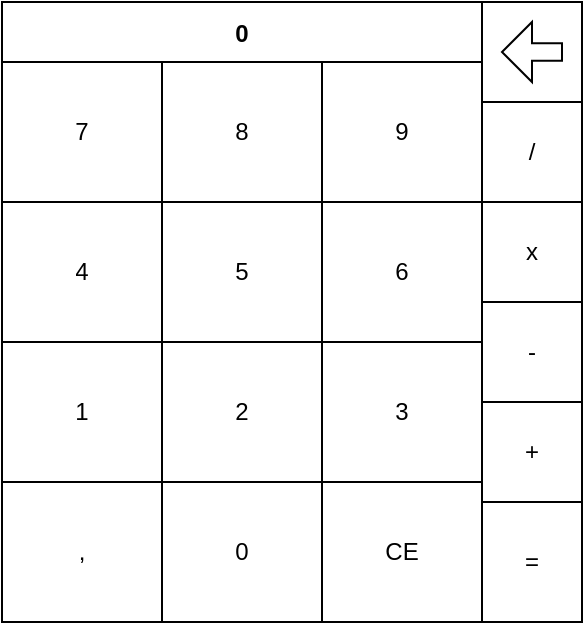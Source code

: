 <mxfile version="16.6.7" pages="4"><diagram id="vpZd1o3B_KWpDRZEnj7R" name="Mockup GUI"><mxGraphModel dx="1278" dy="495" grid="1" gridSize="10" guides="1" tooltips="1" connect="1" arrows="1" fold="1" page="1" pageScale="1" pageWidth="827" pageHeight="1169" math="0" shadow="0"><root><mxCell id="0"/><mxCell id="1" parent="0"/><mxCell id="5Meju4CLoJ-aSYpdMhC--3" value="0" style="shape=table;startSize=30;container=1;collapsible=0;childLayout=tableLayout;fontStyle=1;align=center;" vertex="1" parent="1"><mxGeometry x="80" y="80" width="240" height="310" as="geometry"/></mxCell><mxCell id="5Meju4CLoJ-aSYpdMhC--4" value="" style="shape=tableRow;horizontal=0;startSize=0;swimlaneHead=0;swimlaneBody=0;top=0;left=0;bottom=0;right=0;collapsible=0;dropTarget=0;fillColor=none;points=[[0,0.5],[1,0.5]];portConstraint=eastwest;" vertex="1" parent="5Meju4CLoJ-aSYpdMhC--3"><mxGeometry y="30" width="240" height="70" as="geometry"/></mxCell><mxCell id="5Meju4CLoJ-aSYpdMhC--5" value="7" style="shape=partialRectangle;html=1;whiteSpace=wrap;connectable=0;fillColor=none;top=0;left=0;bottom=0;right=0;overflow=hidden;" vertex="1" parent="5Meju4CLoJ-aSYpdMhC--4"><mxGeometry width="80" height="70" as="geometry"><mxRectangle width="80" height="70" as="alternateBounds"/></mxGeometry></mxCell><mxCell id="5Meju4CLoJ-aSYpdMhC--6" value="8" style="shape=partialRectangle;html=1;whiteSpace=wrap;connectable=0;fillColor=none;top=0;left=0;bottom=0;right=0;overflow=hidden;" vertex="1" parent="5Meju4CLoJ-aSYpdMhC--4"><mxGeometry x="80" width="80" height="70" as="geometry"><mxRectangle width="80" height="70" as="alternateBounds"/></mxGeometry></mxCell><mxCell id="5Meju4CLoJ-aSYpdMhC--7" value="9" style="shape=partialRectangle;html=1;whiteSpace=wrap;connectable=0;fillColor=none;top=0;left=0;bottom=0;right=0;overflow=hidden;" vertex="1" parent="5Meju4CLoJ-aSYpdMhC--4"><mxGeometry x="160" width="80" height="70" as="geometry"><mxRectangle width="80" height="70" as="alternateBounds"/></mxGeometry></mxCell><mxCell id="5Meju4CLoJ-aSYpdMhC--8" value="" style="shape=tableRow;horizontal=0;startSize=0;swimlaneHead=0;swimlaneBody=0;top=0;left=0;bottom=0;right=0;collapsible=0;dropTarget=0;fillColor=none;points=[[0,0.5],[1,0.5]];portConstraint=eastwest;" vertex="1" parent="5Meju4CLoJ-aSYpdMhC--3"><mxGeometry y="100" width="240" height="70" as="geometry"/></mxCell><mxCell id="5Meju4CLoJ-aSYpdMhC--9" value="4" style="shape=partialRectangle;html=1;whiteSpace=wrap;connectable=0;fillColor=none;top=0;left=0;bottom=0;right=0;overflow=hidden;" vertex="1" parent="5Meju4CLoJ-aSYpdMhC--8"><mxGeometry width="80" height="70" as="geometry"><mxRectangle width="80" height="70" as="alternateBounds"/></mxGeometry></mxCell><mxCell id="5Meju4CLoJ-aSYpdMhC--10" value="5" style="shape=partialRectangle;html=1;whiteSpace=wrap;connectable=0;fillColor=none;top=0;left=0;bottom=0;right=0;overflow=hidden;" vertex="1" parent="5Meju4CLoJ-aSYpdMhC--8"><mxGeometry x="80" width="80" height="70" as="geometry"><mxRectangle width="80" height="70" as="alternateBounds"/></mxGeometry></mxCell><mxCell id="5Meju4CLoJ-aSYpdMhC--11" value="6" style="shape=partialRectangle;html=1;whiteSpace=wrap;connectable=0;fillColor=none;top=0;left=0;bottom=0;right=0;overflow=hidden;" vertex="1" parent="5Meju4CLoJ-aSYpdMhC--8"><mxGeometry x="160" width="80" height="70" as="geometry"><mxRectangle width="80" height="70" as="alternateBounds"/></mxGeometry></mxCell><mxCell id="5Meju4CLoJ-aSYpdMhC--12" value="" style="shape=tableRow;horizontal=0;startSize=0;swimlaneHead=0;swimlaneBody=0;top=0;left=0;bottom=0;right=0;collapsible=0;dropTarget=0;fillColor=none;points=[[0,0.5],[1,0.5]];portConstraint=eastwest;" vertex="1" parent="5Meju4CLoJ-aSYpdMhC--3"><mxGeometry y="170" width="240" height="70" as="geometry"/></mxCell><mxCell id="5Meju4CLoJ-aSYpdMhC--13" value="1" style="shape=partialRectangle;html=1;whiteSpace=wrap;connectable=0;fillColor=none;top=0;left=0;bottom=0;right=0;overflow=hidden;" vertex="1" parent="5Meju4CLoJ-aSYpdMhC--12"><mxGeometry width="80" height="70" as="geometry"><mxRectangle width="80" height="70" as="alternateBounds"/></mxGeometry></mxCell><mxCell id="5Meju4CLoJ-aSYpdMhC--14" value="2" style="shape=partialRectangle;html=1;whiteSpace=wrap;connectable=0;fillColor=none;top=0;left=0;bottom=0;right=0;overflow=hidden;" vertex="1" parent="5Meju4CLoJ-aSYpdMhC--12"><mxGeometry x="80" width="80" height="70" as="geometry"><mxRectangle width="80" height="70" as="alternateBounds"/></mxGeometry></mxCell><mxCell id="5Meju4CLoJ-aSYpdMhC--15" value="3" style="shape=partialRectangle;html=1;whiteSpace=wrap;connectable=0;fillColor=none;top=0;left=0;bottom=0;right=0;overflow=hidden;" vertex="1" parent="5Meju4CLoJ-aSYpdMhC--12"><mxGeometry x="160" width="80" height="70" as="geometry"><mxRectangle width="80" height="70" as="alternateBounds"/></mxGeometry></mxCell><mxCell id="5Meju4CLoJ-aSYpdMhC--68" value="" style="shape=tableRow;horizontal=0;startSize=0;swimlaneHead=0;swimlaneBody=0;top=0;left=0;bottom=0;right=0;collapsible=0;dropTarget=0;fillColor=none;points=[[0,0.5],[1,0.5]];portConstraint=eastwest;" vertex="1" parent="5Meju4CLoJ-aSYpdMhC--3"><mxGeometry y="240" width="240" height="70" as="geometry"/></mxCell><mxCell id="5Meju4CLoJ-aSYpdMhC--69" value="," style="shape=partialRectangle;html=1;whiteSpace=wrap;connectable=0;fillColor=none;top=0;left=0;bottom=0;right=0;overflow=hidden;" vertex="1" parent="5Meju4CLoJ-aSYpdMhC--68"><mxGeometry width="80" height="70" as="geometry"><mxRectangle width="80" height="70" as="alternateBounds"/></mxGeometry></mxCell><mxCell id="5Meju4CLoJ-aSYpdMhC--70" value="0" style="shape=partialRectangle;html=1;whiteSpace=wrap;connectable=0;fillColor=none;top=0;left=0;bottom=0;right=0;overflow=hidden;" vertex="1" parent="5Meju4CLoJ-aSYpdMhC--68"><mxGeometry x="80" width="80" height="70" as="geometry"><mxRectangle width="80" height="70" as="alternateBounds"/></mxGeometry></mxCell><mxCell id="5Meju4CLoJ-aSYpdMhC--71" value="CE" style="shape=partialRectangle;html=1;whiteSpace=wrap;connectable=0;fillColor=none;top=0;left=0;bottom=0;right=0;overflow=hidden;" vertex="1" parent="5Meju4CLoJ-aSYpdMhC--68"><mxGeometry x="160" width="80" height="70" as="geometry"><mxRectangle width="80" height="70" as="alternateBounds"/></mxGeometry></mxCell><mxCell id="5Meju4CLoJ-aSYpdMhC--163" value="" style="whiteSpace=wrap;html=1;aspect=fixed;" vertex="1" parent="1"><mxGeometry x="320" y="80" width="50" height="50" as="geometry"/></mxCell><mxCell id="5Meju4CLoJ-aSYpdMhC--164" value="/" style="whiteSpace=wrap;html=1;aspect=fixed;" vertex="1" parent="1"><mxGeometry x="320" y="130" width="50" height="50" as="geometry"/></mxCell><mxCell id="5Meju4CLoJ-aSYpdMhC--166" value="x" style="whiteSpace=wrap;html=1;aspect=fixed;" vertex="1" parent="1"><mxGeometry x="320" y="180" width="50" height="50" as="geometry"/></mxCell><mxCell id="5Meju4CLoJ-aSYpdMhC--168" value="-" style="whiteSpace=wrap;html=1;aspect=fixed;" vertex="1" parent="1"><mxGeometry x="320" y="230" width="50" height="50" as="geometry"/></mxCell><mxCell id="5Meju4CLoJ-aSYpdMhC--169" value="+" style="whiteSpace=wrap;html=1;aspect=fixed;" vertex="1" parent="1"><mxGeometry x="320" y="280" width="50" height="50" as="geometry"/></mxCell><mxCell id="5Meju4CLoJ-aSYpdMhC--171" value="=" style="rounded=0;whiteSpace=wrap;html=1;" vertex="1" parent="1"><mxGeometry x="320" y="330" width="50" height="60" as="geometry"/></mxCell><mxCell id="5Meju4CLoJ-aSYpdMhC--173" value="" style="html=1;shadow=0;dashed=0;align=center;verticalAlign=middle;shape=mxgraph.arrows2.arrow;dy=0.71;dx=15;flipH=1;notch=0;" vertex="1" parent="1"><mxGeometry x="330" y="90" width="30" height="30" as="geometry"/></mxCell></root></mxGraphModel></diagram><diagram id="X_HWXZWYFYClvOMeYVw0" name="Mockup GUI2"><mxGraphModel dx="1278" dy="495" grid="1" gridSize="10" guides="1" tooltips="1" connect="1" arrows="1" fold="1" page="1" pageScale="1" pageWidth="827" pageHeight="1169" math="0" shadow="0"><root><mxCell id="3AlNE5ywQGJJehJkqVGt-0"/><mxCell id="3AlNE5ywQGJJehJkqVGt-1" parent="3AlNE5ywQGJJehJkqVGt-0"/><mxCell id="eASriFG5o6v05aZtcc1i-16" value="Window Title" style="strokeWidth=1;shadow=0;dashed=0;align=center;html=1;shape=mxgraph.mockup.containers.window;align=left;verticalAlign=top;spacingLeft=8;strokeColor2=#008cff;strokeColor3=#c4c4c4;fontColor=#666666;mainText=;fontSize=17;labelBackgroundColor=none;" vertex="1" parent="3AlNE5ywQGJJehJkqVGt-1"><mxGeometry x="140" y="70" width="550" height="380" as="geometry"/></mxCell><mxCell id="eASriFG5o6v05aZtcc1i-23" value="" style="strokeWidth=1;shadow=0;dashed=0;align=center;html=1;shape=mxgraph.mockup.rrect;rSize=10;fillColor=#ffffff;strokeColor=#666666;" vertex="1" parent="3AlNE5ywQGJJehJkqVGt-1"><mxGeometry x="165" y="300" width="500" height="50" as="geometry"/></mxCell><mxCell id="eASriFG5o6v05aZtcc1i-35" value="x" style="strokeColor=inherit;fillColor=inherit;gradientColor=inherit;strokeWidth=1;shadow=0;dashed=0;align=center;html=1;shape=mxgraph.mockup.rrect;rSize=0;fontSize=17;fontColor=#666666;fontStyle=1;resizeHeight=1;" vertex="1" parent="eASriFG5o6v05aZtcc1i-23"><mxGeometry x="100" width="100" height="50" as="geometry"/></mxCell><mxCell id="eASriFG5o6v05aZtcc1i-36" value="-" style="strokeColor=inherit;fillColor=inherit;gradientColor=inherit;strokeWidth=1;shadow=0;dashed=0;align=center;html=1;shape=mxgraph.mockup.rrect;rSize=0;fontSize=17;fontColor=#666666;fontStyle=1;resizeHeight=1;" vertex="1" parent="eASriFG5o6v05aZtcc1i-23"><mxGeometry x="199" width="100" height="50" as="geometry"/></mxCell><mxCell id="eASriFG5o6v05aZtcc1i-37" value="+" style="strokeColor=inherit;fillColor=inherit;gradientColor=inherit;strokeWidth=1;shadow=0;dashed=0;align=center;html=1;shape=mxgraph.mockup.rrect;rSize=0;fontSize=17;fontColor=#666666;fontStyle=1;resizeHeight=1;" vertex="1" parent="eASriFG5o6v05aZtcc1i-23"><mxGeometry x="295" width="100" height="50" as="geometry"/></mxCell><mxCell id="eASriFG5o6v05aZtcc1i-44" value="=" style="strokeColor=inherit;fillColor=inherit;gradientColor=inherit;strokeWidth=1;shadow=0;dashed=0;align=center;html=1;shape=mxgraph.mockup.rightButton;rSize=10;fontSize=17;fontColor=#666666;fontStyle=1;resizeHeight=1;" vertex="1" parent="eASriFG5o6v05aZtcc1i-23"><mxGeometry x="395" width="105" height="50" as="geometry"/></mxCell><mxCell id="eASriFG5o6v05aZtcc1i-51" value="/" style="strokeColor=inherit;fillColor=inherit;gradientColor=inherit;strokeWidth=1;shadow=0;dashed=0;align=center;html=1;shape=mxgraph.mockup.leftButton;rSize=10;fontSize=17;fontColor=#666666;fontStyle=1;resizeHeight=1;" vertex="1" parent="eASriFG5o6v05aZtcc1i-23"><mxGeometry width="100" height="50" as="geometry"/></mxCell><mxCell id="eASriFG5o6v05aZtcc1i-53" value="" style="strokeWidth=1;shadow=0;dashed=0;align=center;html=1;shape=mxgraph.mockup.rrect;rSize=10;fillColor=#ffffff;strokeColor=#666666;" vertex="1" parent="3AlNE5ywQGJJehJkqVGt-1"><mxGeometry x="308" y="370" width="200" height="50" as="geometry"/></mxCell><mxCell id="eASriFG5o6v05aZtcc1i-57" value="" style="strokeColor=inherit;fillColor=inherit;gradientColor=inherit;strokeWidth=1;shadow=0;dashed=0;align=center;html=1;shape=mxgraph.mockup.rightButton;rSize=10;fontSize=17;fontColor=#666666;fontStyle=1;resizeHeight=1;" vertex="1" parent="eASriFG5o6v05aZtcc1i-53"><mxGeometry x="100" width="100" height="50" as="geometry"/></mxCell><mxCell id="eASriFG5o6v05aZtcc1i-58" value="" style="strokeColor=inherit;fillColor=inherit;gradientColor=inherit;strokeWidth=1;shadow=0;dashed=0;align=center;html=1;shape=mxgraph.mockup.leftButton;rSize=10;fontSize=17;fontColor=#666666;fontStyle=1;resizeHeight=1;" vertex="1" parent="eASriFG5o6v05aZtcc1i-53"><mxGeometry width="100" height="50" as="geometry"/></mxCell><mxCell id="eASriFG5o6v05aZtcc1i-59" value="" style="html=1;shadow=0;dashed=0;align=center;verticalAlign=middle;shape=mxgraph.arrows2.arrow;dy=0.71;dx=15;flipH=1;notch=0;" vertex="1" parent="eASriFG5o6v05aZtcc1i-53"><mxGeometry x="35" y="10" width="30" height="30" as="geometry"/></mxCell><mxCell id="eASriFG5o6v05aZtcc1i-61" value="" style="strokeColor=#999999;verticalLabelPosition=bottom;shadow=0;dashed=0;verticalAlign=top;strokeWidth=2;html=1;shape=mxgraph.mockup.misc.trashcanIcon;" vertex="1" parent="eASriFG5o6v05aZtcc1i-53"><mxGeometry x="132.5" y="7.5" width="35" height="35" as="geometry"/></mxCell><mxCell id="eASriFG5o6v05aZtcc1i-60" value="&amp;nbsp;&amp;nbsp;&amp;nbsp;&amp;nbsp;&amp;nbsp;&amp;nbsp;&amp;nbsp;&amp;nbsp;&amp;nbsp;&amp;nbsp;&amp;nbsp;&amp;nbsp;&amp;nbsp;&amp;nbsp;&amp;nbsp;&amp;nbsp;&amp;nbsp;&amp;nbsp;&amp;nbsp;&amp;nbsp;&amp;nbsp;&amp;nbsp;&amp;nbsp;&amp;nbsp;&amp;nbsp;&amp;nbsp; 0" style="strokeWidth=1;shadow=0;dashed=0;align=center;html=1;shape=mxgraph.mockup.text.textBox;fontColor=#666666;align=left;fontSize=17;spacingLeft=4;spacingTop=-3;strokeColor=#666666;mainText=" vertex="1" parent="3AlNE5ywQGJJehJkqVGt-1"><mxGeometry x="420" y="140" width="150" height="30" as="geometry"/></mxCell><mxCell id="eASriFG5o6v05aZtcc1i-62" value="&amp;nbsp;&amp;nbsp;&amp;nbsp;&amp;nbsp;&amp;nbsp;&amp;nbsp;&amp;nbsp;&amp;nbsp;&amp;nbsp;&amp;nbsp;&amp;nbsp;&amp;nbsp;&amp;nbsp;&amp;nbsp;&amp;nbsp;&amp;nbsp;&amp;nbsp;&amp;nbsp;&amp;nbsp;&amp;nbsp;&amp;nbsp;&amp;nbsp;&amp;nbsp;&amp;nbsp;&amp;nbsp;&amp;nbsp; 0" style="strokeWidth=1;shadow=0;dashed=0;align=center;html=1;shape=mxgraph.mockup.text.textBox;fontColor=#666666;align=left;fontSize=17;spacingLeft=4;spacingTop=-3;strokeColor=#666666;mainText=" vertex="1" parent="3AlNE5ywQGJJehJkqVGt-1"><mxGeometry x="420" y="200" width="150" height="30" as="geometry"/></mxCell><mxCell id="eASriFG5o6v05aZtcc1i-63" value="Zahlen eingeben" style="text;spacingTop=-5;whiteSpace=wrap;html=1;align=left;fontSize=12;fontFamily=Helvetica;fillColor=none;strokeColor=none;" vertex="1" parent="3AlNE5ywQGJJehJkqVGt-1"><mxGeometry x="270" y="145" width="110" height="20" as="geometry"/></mxCell><mxCell id="eASriFG5o6v05aZtcc1i-64" value="Ergebnis" style="text;spacingTop=-5;whiteSpace=wrap;html=1;align=left;fontSize=12;fontFamily=Helvetica;fillColor=none;strokeColor=none;" vertex="1" parent="3AlNE5ywQGJJehJkqVGt-1"><mxGeometry x="270" y="205" width="110" height="20" as="geometry"/></mxCell></root></mxGraphModel></diagram><diagram id="es3rk128InJP8qNVihGL" name="UseCase"><mxGraphModel dx="1278" dy="495" grid="1" gridSize="10" guides="1" tooltips="1" connect="1" arrows="1" fold="1" page="1" pageScale="1" pageWidth="827" pageHeight="1169" math="0" shadow="0"><root><mxCell id="7Lpe6VTzTYpNk2_PrOOm-0"/><mxCell id="7Lpe6VTzTYpNk2_PrOOm-1" parent="7Lpe6VTzTYpNk2_PrOOm-0"/><mxCell id="7Lpe6VTzTYpNk2_PrOOm-3" value="Actor" style="shape=umlActor;verticalLabelPosition=bottom;verticalAlign=top;html=1;" vertex="1" parent="7Lpe6VTzTYpNk2_PrOOm-1"><mxGeometry x="10" y="180" width="70" height="160" as="geometry"/></mxCell><mxCell id="7Lpe6VTzTYpNk2_PrOOm-4" value="Taschenrechner" style="shape=umlFrame;whiteSpace=wrap;html=1;width=100;height=30;" vertex="1" parent="7Lpe6VTzTYpNk2_PrOOm-1"><mxGeometry x="90" y="40" width="550" height="440" as="geometry"/></mxCell><mxCell id="7Lpe6VTzTYpNk2_PrOOm-5" value="Zahlen und Rechenart eingeben und bestätigen " style="ellipse;whiteSpace=wrap;html=1;" vertex="1" parent="7Lpe6VTzTYpNk2_PrOOm-1"><mxGeometry x="150" y="140" width="140" height="70" as="geometry"/></mxCell><mxCell id="7Lpe6VTzTYpNk2_PrOOm-7" value="" style="endArrow=none;html=1;rounded=0;entryX=0;entryY=0.5;entryDx=0;entryDy=0;" edge="1" parent="7Lpe6VTzTYpNk2_PrOOm-1" target="7Lpe6VTzTYpNk2_PrOOm-5"><mxGeometry relative="1" as="geometry"><mxPoint x="90" y="260" as="sourcePoint"/><mxPoint x="240" y="270" as="targetPoint"/></mxGeometry></mxCell><mxCell id="7Lpe6VTzTYpNk2_PrOOm-12" value="Berechnung und Ergebnisausgabe" style="ellipse;whiteSpace=wrap;html=1;" vertex="1" parent="7Lpe6VTzTYpNk2_PrOOm-1"><mxGeometry x="390" y="140" width="140" height="70" as="geometry"/></mxCell><mxCell id="7Lpe6VTzTYpNk2_PrOOm-18" value="&amp;lt;&amp;lt;Include&amp;gt;&amp;gt;" style="endArrow=open;endSize=12;dashed=1;html=1;rounded=0;exitX=1;exitY=0.5;exitDx=0;exitDy=0;entryX=0;entryY=0.5;entryDx=0;entryDy=0;" edge="1" parent="7Lpe6VTzTYpNk2_PrOOm-1" source="7Lpe6VTzTYpNk2_PrOOm-5" target="7Lpe6VTzTYpNk2_PrOOm-12"><mxGeometry y="10" width="160" relative="1" as="geometry"><mxPoint x="130" y="174.5" as="sourcePoint"/><mxPoint x="290" y="174.5" as="targetPoint"/><Array as="points"/><mxPoint as="offset"/></mxGeometry></mxCell><mxCell id="7Lpe6VTzTYpNk2_PrOOm-19" value="Display leeren" style="ellipse;whiteSpace=wrap;html=1;" vertex="1" parent="7Lpe6VTzTYpNk2_PrOOm-1"><mxGeometry x="150" y="225" width="140" height="70" as="geometry"/></mxCell><mxCell id="7Lpe6VTzTYpNk2_PrOOm-20" value="" style="endArrow=none;html=1;rounded=0;entryX=0;entryY=0.5;entryDx=0;entryDy=0;exitX=0.002;exitY=0.502;exitDx=0;exitDy=0;exitPerimeter=0;" edge="1" parent="7Lpe6VTzTYpNk2_PrOOm-1" target="7Lpe6VTzTYpNk2_PrOOm-19" source="7Lpe6VTzTYpNk2_PrOOm-4"><mxGeometry relative="1" as="geometry"><mxPoint x="80" y="350" as="sourcePoint"/><mxPoint x="230" y="360" as="targetPoint"/></mxGeometry></mxCell><mxCell id="7Lpe6VTzTYpNk2_PrOOm-22" value="Rückschritt" style="ellipse;whiteSpace=wrap;html=1;" vertex="1" parent="7Lpe6VTzTYpNk2_PrOOm-1"><mxGeometry x="158.9" y="320" width="140" height="70" as="geometry"/></mxCell><mxCell id="7Lpe6VTzTYpNk2_PrOOm-23" value="" style="endArrow=none;html=1;rounded=0;entryX=0;entryY=0.5;entryDx=0;entryDy=0;exitX=0;exitY=0.509;exitDx=0;exitDy=0;exitPerimeter=0;" edge="1" parent="7Lpe6VTzTYpNk2_PrOOm-1" target="7Lpe6VTzTYpNk2_PrOOm-22" source="7Lpe6VTzTYpNk2_PrOOm-4"><mxGeometry relative="1" as="geometry"><mxPoint x="100.0" y="355.88" as="sourcePoint"/><mxPoint x="238.9" y="455" as="targetPoint"/></mxGeometry></mxCell></root></mxGraphModel></diagram><diagram id="kbDN6PDOVLGDOg-gPayR" name="Klassendiagramm"><mxGraphModel dx="1278" dy="495" grid="1" gridSize="10" guides="1" tooltips="1" connect="1" arrows="1" fold="1" page="1" pageScale="1" pageWidth="827" pageHeight="1169" math="0" shadow="0"><root><mxCell id="e9CwEzbLSnUl2N2gd_IL-0"/><mxCell id="e9CwEzbLSnUl2N2gd_IL-1" parent="e9CwEzbLSnUl2N2gd_IL-0"/><mxCell id="7dMZaJy3PJPWrQL1m9eJ-0" value="Taschenrechner" style="shape=umlFrame;whiteSpace=wrap;html=1;width=100;height=30;" vertex="1" parent="e9CwEzbLSnUl2N2gd_IL-1"><mxGeometry x="20" y="10" width="710" height="470" as="geometry"/></mxCell><mxCell id="7dMZaJy3PJPWrQL1m9eJ-1" value="Controller" style="swimlane;fontStyle=1;align=center;verticalAlign=top;childLayout=stackLayout;horizontal=1;startSize=26;horizontalStack=0;resizeParent=1;resizeParentMax=0;resizeLast=0;collapsible=1;marginBottom=0;" vertex="1" parent="e9CwEzbLSnUl2N2gd_IL-1"><mxGeometry x="285" y="300" width="160" height="86" as="geometry"/></mxCell><mxCell id="7dMZaJy3PJPWrQL1m9eJ-2" value="+ field: type" style="text;strokeColor=none;fillColor=none;align=left;verticalAlign=top;spacingLeft=4;spacingRight=4;overflow=hidden;rotatable=0;points=[[0,0.5],[1,0.5]];portConstraint=eastwest;" vertex="1" parent="7dMZaJy3PJPWrQL1m9eJ-1"><mxGeometry y="26" width="160" height="26" as="geometry"/></mxCell><mxCell id="7dMZaJy3PJPWrQL1m9eJ-3" value="" style="line;strokeWidth=1;fillColor=none;align=left;verticalAlign=middle;spacingTop=-1;spacingLeft=3;spacingRight=3;rotatable=0;labelPosition=right;points=[];portConstraint=eastwest;" vertex="1" parent="7dMZaJy3PJPWrQL1m9eJ-1"><mxGeometry y="52" width="160" height="8" as="geometry"/></mxCell><mxCell id="7dMZaJy3PJPWrQL1m9eJ-4" value="+ method(type): type" style="text;strokeColor=none;fillColor=none;align=left;verticalAlign=top;spacingLeft=4;spacingRight=4;overflow=hidden;rotatable=0;points=[[0,0.5],[1,0.5]];portConstraint=eastwest;" vertex="1" parent="7dMZaJy3PJPWrQL1m9eJ-1"><mxGeometry y="60" width="160" height="26" as="geometry"/></mxCell><mxCell id="7dMZaJy3PJPWrQL1m9eJ-5" value="Model" style="swimlane;fontStyle=1;align=center;verticalAlign=top;childLayout=stackLayout;horizontal=1;startSize=26;horizontalStack=0;resizeParent=1;resizeParentMax=0;resizeLast=0;collapsible=1;marginBottom=0;" vertex="1" parent="e9CwEzbLSnUl2N2gd_IL-1"><mxGeometry x="180" y="94" width="160" height="86" as="geometry"/></mxCell><mxCell id="7dMZaJy3PJPWrQL1m9eJ-6" value="+ field: type" style="text;strokeColor=none;fillColor=none;align=left;verticalAlign=top;spacingLeft=4;spacingRight=4;overflow=hidden;rotatable=0;points=[[0,0.5],[1,0.5]];portConstraint=eastwest;" vertex="1" parent="7dMZaJy3PJPWrQL1m9eJ-5"><mxGeometry y="26" width="160" height="26" as="geometry"/></mxCell><mxCell id="7dMZaJy3PJPWrQL1m9eJ-7" value="" style="line;strokeWidth=1;fillColor=none;align=left;verticalAlign=middle;spacingTop=-1;spacingLeft=3;spacingRight=3;rotatable=0;labelPosition=right;points=[];portConstraint=eastwest;" vertex="1" parent="7dMZaJy3PJPWrQL1m9eJ-5"><mxGeometry y="52" width="160" height="8" as="geometry"/></mxCell><mxCell id="7dMZaJy3PJPWrQL1m9eJ-8" value="+ method(type): type" style="text;strokeColor=none;fillColor=none;align=left;verticalAlign=top;spacingLeft=4;spacingRight=4;overflow=hidden;rotatable=0;points=[[0,0.5],[1,0.5]];portConstraint=eastwest;" vertex="1" parent="7dMZaJy3PJPWrQL1m9eJ-5"><mxGeometry y="60" width="160" height="26" as="geometry"/></mxCell><mxCell id="7dMZaJy3PJPWrQL1m9eJ-9" value="View" style="swimlane;fontStyle=1;align=center;verticalAlign=top;childLayout=stackLayout;horizontal=1;startSize=26;horizontalStack=0;resizeParent=1;resizeParentMax=0;resizeLast=0;collapsible=1;marginBottom=0;" vertex="1" parent="e9CwEzbLSnUl2N2gd_IL-1"><mxGeometry x="430" y="94" width="160" height="86" as="geometry"/></mxCell><mxCell id="7dMZaJy3PJPWrQL1m9eJ-10" value="+ field: type" style="text;strokeColor=none;fillColor=none;align=left;verticalAlign=top;spacingLeft=4;spacingRight=4;overflow=hidden;rotatable=0;points=[[0,0.5],[1,0.5]];portConstraint=eastwest;" vertex="1" parent="7dMZaJy3PJPWrQL1m9eJ-9"><mxGeometry y="26" width="160" height="26" as="geometry"/></mxCell><mxCell id="7dMZaJy3PJPWrQL1m9eJ-11" value="" style="line;strokeWidth=1;fillColor=none;align=left;verticalAlign=middle;spacingTop=-1;spacingLeft=3;spacingRight=3;rotatable=0;labelPosition=right;points=[];portConstraint=eastwest;" vertex="1" parent="7dMZaJy3PJPWrQL1m9eJ-9"><mxGeometry y="52" width="160" height="8" as="geometry"/></mxCell><mxCell id="7dMZaJy3PJPWrQL1m9eJ-12" value="+ method(type): type" style="text;strokeColor=none;fillColor=none;align=left;verticalAlign=top;spacingLeft=4;spacingRight=4;overflow=hidden;rotatable=0;points=[[0,0.5],[1,0.5]];portConstraint=eastwest;" vertex="1" parent="7dMZaJy3PJPWrQL1m9eJ-9"><mxGeometry y="60" width="160" height="26" as="geometry"/></mxCell><mxCell id="7dMZaJy3PJPWrQL1m9eJ-15" value="" style="endArrow=open;endFill=1;endSize=12;html=1;rounded=0;entryX=0.5;entryY=1;entryDx=0;entryDy=0;entryPerimeter=0;" edge="1" parent="e9CwEzbLSnUl2N2gd_IL-1" target="7dMZaJy3PJPWrQL1m9eJ-12"><mxGeometry width="160" relative="1" as="geometry"><mxPoint x="445" y="342.5" as="sourcePoint"/><mxPoint x="605" y="342.5" as="targetPoint"/><Array as="points"><mxPoint x="510" y="343"/></Array></mxGeometry></mxCell><mxCell id="7dMZaJy3PJPWrQL1m9eJ-16" value="" style="endArrow=open;endFill=1;endSize=12;html=1;rounded=0;entryX=0.431;entryY=1.038;entryDx=0;entryDy=0;entryPerimeter=0;exitX=0;exitY=0.5;exitDx=0;exitDy=0;edgeStyle=orthogonalEdgeStyle;" edge="1" parent="e9CwEzbLSnUl2N2gd_IL-1" source="7dMZaJy3PJPWrQL1m9eJ-1" target="7dMZaJy3PJPWrQL1m9eJ-8"><mxGeometry width="160" relative="1" as="geometry"><mxPoint x="330" y="260" as="sourcePoint"/><mxPoint x="490" y="260" as="targetPoint"/></mxGeometry></mxCell><mxCell id="7dMZaJy3PJPWrQL1m9eJ-17" value="" style="rounded=0;orthogonalLoop=1;jettySize=auto;html=1;entryX=1;entryY=0.5;entryDx=0;entryDy=0;" edge="1" parent="e9CwEzbLSnUl2N2gd_IL-1" source="7dMZaJy3PJPWrQL1m9eJ-10" target="7dMZaJy3PJPWrQL1m9eJ-6"><mxGeometry relative="1" as="geometry"/></mxCell><mxCell id="7dMZaJy3PJPWrQL1m9eJ-20" value="Observer (evtl.)" style="swimlane;fontStyle=1;align=center;verticalAlign=top;childLayout=stackLayout;horizontal=1;startSize=26;horizontalStack=0;resizeParent=1;resizeParentMax=0;resizeLast=0;collapsible=1;marginBottom=0;" vertex="1" parent="e9CwEzbLSnUl2N2gd_IL-1"><mxGeometry x="560" y="320" width="160" height="86" as="geometry"/></mxCell><mxCell id="7dMZaJy3PJPWrQL1m9eJ-21" value="+ field: type" style="text;strokeColor=none;fillColor=none;align=left;verticalAlign=top;spacingLeft=4;spacingRight=4;overflow=hidden;rotatable=0;points=[[0,0.5],[1,0.5]];portConstraint=eastwest;" vertex="1" parent="7dMZaJy3PJPWrQL1m9eJ-20"><mxGeometry y="26" width="160" height="26" as="geometry"/></mxCell><mxCell id="7dMZaJy3PJPWrQL1m9eJ-22" value="" style="line;strokeWidth=1;fillColor=none;align=left;verticalAlign=middle;spacingTop=-1;spacingLeft=3;spacingRight=3;rotatable=0;labelPosition=right;points=[];portConstraint=eastwest;" vertex="1" parent="7dMZaJy3PJPWrQL1m9eJ-20"><mxGeometry y="52" width="160" height="8" as="geometry"/></mxCell><mxCell id="7dMZaJy3PJPWrQL1m9eJ-23" value="+ method(type): type" style="text;strokeColor=none;fillColor=none;align=left;verticalAlign=top;spacingLeft=4;spacingRight=4;overflow=hidden;rotatable=0;points=[[0,0.5],[1,0.5]];portConstraint=eastwest;" vertex="1" parent="7dMZaJy3PJPWrQL1m9eJ-20"><mxGeometry y="60" width="160" height="26" as="geometry"/></mxCell><mxCell id="7dMZaJy3PJPWrQL1m9eJ-24" value="" style="endArrow=open;endFill=1;endSize=12;html=1;rounded=0;exitX=0;exitY=0.5;exitDx=0;exitDy=0;" edge="1" parent="e9CwEzbLSnUl2N2gd_IL-1" source="7dMZaJy3PJPWrQL1m9eJ-21"><mxGeometry width="160" relative="1" as="geometry"><mxPoint x="556" y="365.994" as="sourcePoint"/><mxPoint x="450" y="359" as="targetPoint"/></mxGeometry></mxCell><mxCell id="7dMZaJy3PJPWrQL1m9eJ-25" value="Main" style="swimlane;fontStyle=1;align=center;verticalAlign=top;childLayout=stackLayout;horizontal=1;startSize=26;horizontalStack=0;resizeParent=1;resizeParentMax=0;resizeLast=0;collapsible=1;marginBottom=0;" vertex="1" parent="e9CwEzbLSnUl2N2gd_IL-1"><mxGeometry x="40" y="320" width="160" height="86" as="geometry"/></mxCell><mxCell id="7dMZaJy3PJPWrQL1m9eJ-26" value="+ field: type" style="text;strokeColor=none;fillColor=none;align=left;verticalAlign=top;spacingLeft=4;spacingRight=4;overflow=hidden;rotatable=0;points=[[0,0.5],[1,0.5]];portConstraint=eastwest;" vertex="1" parent="7dMZaJy3PJPWrQL1m9eJ-25"><mxGeometry y="26" width="160" height="26" as="geometry"/></mxCell><mxCell id="7dMZaJy3PJPWrQL1m9eJ-27" value="" style="line;strokeWidth=1;fillColor=none;align=left;verticalAlign=middle;spacingTop=-1;spacingLeft=3;spacingRight=3;rotatable=0;labelPosition=right;points=[];portConstraint=eastwest;" vertex="1" parent="7dMZaJy3PJPWrQL1m9eJ-25"><mxGeometry y="52" width="160" height="8" as="geometry"/></mxCell><mxCell id="7dMZaJy3PJPWrQL1m9eJ-28" value="+ method(type): type" style="text;strokeColor=none;fillColor=none;align=left;verticalAlign=top;spacingLeft=4;spacingRight=4;overflow=hidden;rotatable=0;points=[[0,0.5],[1,0.5]];portConstraint=eastwest;" vertex="1" parent="7dMZaJy3PJPWrQL1m9eJ-25"><mxGeometry y="60" width="160" height="26" as="geometry"/></mxCell><mxCell id="7dMZaJy3PJPWrQL1m9eJ-29" value="" style="endArrow=open;endFill=1;endSize=12;html=1;rounded=0;entryX=0.019;entryY=0.038;entryDx=0;entryDy=0;entryPerimeter=0;" edge="1" parent="e9CwEzbLSnUl2N2gd_IL-1" target="7dMZaJy3PJPWrQL1m9eJ-4"><mxGeometry width="160" relative="1" as="geometry"><mxPoint x="200" y="361" as="sourcePoint"/><mxPoint x="490" y="260" as="targetPoint"/></mxGeometry></mxCell></root></mxGraphModel></diagram></mxfile>